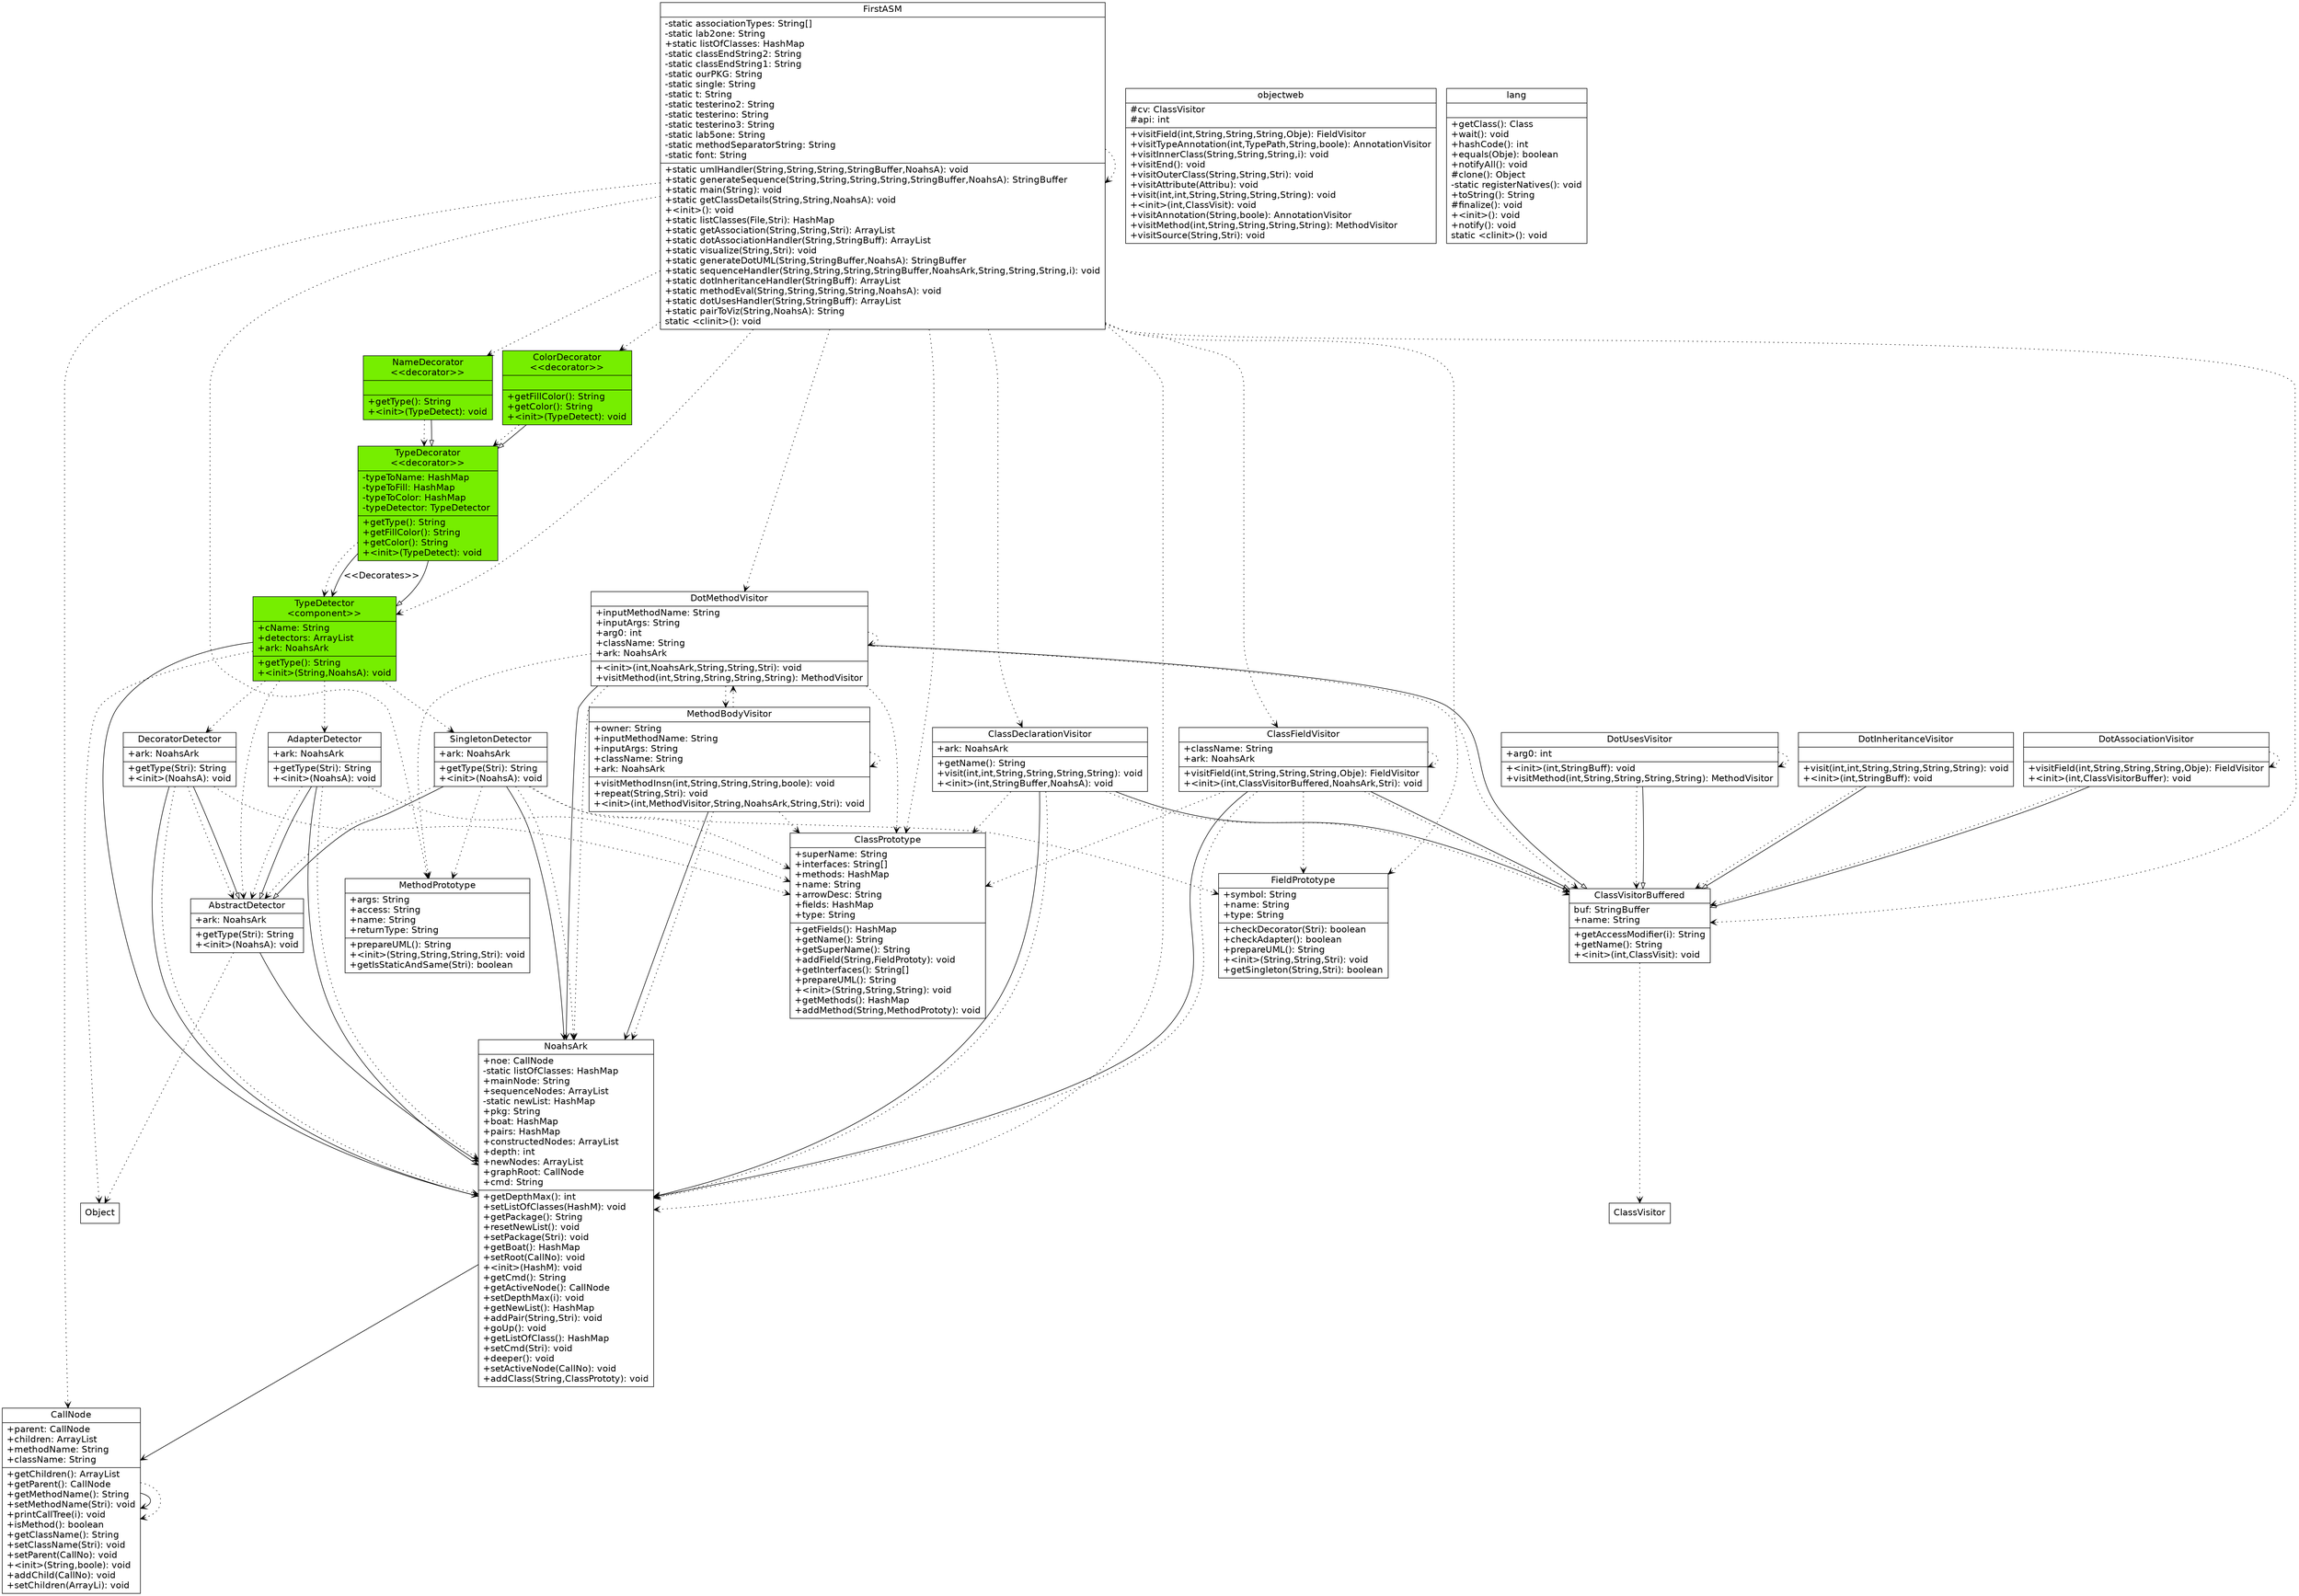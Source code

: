 digraph G{
	fontname = "Bitstream Vera Sans"
	fontsize = 16

node [
	fontname = "Bitstream Vera Sans"
	fontsize = 16

 shape = "record"
]
edge [
	fontname = "Bitstream Vera Sans"
	fontsize = 16
]
DecoratorDetector [ 
center=true
    label="{DecoratorDetector|+ark: NoahsArk \l | +getType(Stri): String\l+\<init\>(NoahsA): void\l}"color = black
style = filled 
 fillcolor = white
]
AbstractDetector [ 
center=true
    label="{AbstractDetector|+ark: NoahsArk \l | +getType(Stri): String\l+\<init\>(NoahsA): void\l}"color = black
style = filled 
 fillcolor = white
]
objectweb [ 
center=true
    label="{objectweb|#cv: ClassVisitor \l#api: int \l | +visitField(int,String,String,String,Obje): FieldVisitor\l+visitTypeAnnotation(int,TypePath,String,boole): AnnotationVisitor\l+visitInnerClass(String,String,String,i): void\l+visitEnd(): void\l+visitOuterClass(String,String,Stri): void\l+visitAttribute(Attribu): void\l+visit(int,int,String,String,String,String): void\l+\<init\>(int,ClassVisit): void\l+visitAnnotation(String,boole): AnnotationVisitor\l+visitMethod(int,String,String,String,String): MethodVisitor\l+visitSource(String,Stri): void\l}"color = black
style = filled 
 fillcolor = white
]
MethodPrototype [ 
center=true
    label="{MethodPrototype|+args: String \l+access: String \l+name: String \l+returnType: String \l | +prepareUML(): String\l+\<init\>(String,String,String,Stri): void\l+getIsStaticAndSame(Stri): boolean\l}"color = black
style = filled 
 fillcolor = white
]
ClassVisitorBuffered [ 
center=true
    label="{ClassVisitorBuffered|buf: StringBuffer \l+name: String \l | +getAccessModifier(i): String\l+getName(): String\l+\<init\>(int,ClassVisit): void\l}"color = black
style = filled 
 fillcolor = white
]
DotMethodVisitor [ 
center=true
    label="{DotMethodVisitor|+inputMethodName: String \l+inputArgs: String \l+arg0: int \l+className: String \l+ark: NoahsArk \l | +\<init\>(int,NoahsArk,String,String,Stri): void\l+visitMethod(int,String,String,String,String): MethodVisitor\l}"color = black
style = filled 
 fillcolor = white
]
TypeDecorator [ 
center=true
    label="{TypeDecorator\n\<\<decorator\>\>|-typeToName: HashMap \l-typeToFill: HashMap \l-typeToColor: HashMap \l-typeDetector: TypeDetector \l | +getType(): String\l+getFillColor(): String\l+getColor(): String\l+\<init\>(TypeDetect): void\l}"color = null
style = filled 
 fillcolor = chartreuse2
]
MethodBodyVisitor [ 
center=true
    label="{MethodBodyVisitor|+owner: String \l+inputMethodName: String \l+inputArgs: String \l+className: String \l+ark: NoahsArk \l | +visitMethodInsn(int,String,String,String,boole): void\l+repeat(String,Stri): void\l+\<init\>(int,MethodVisitor,String,NoahsArk,String,Stri): void\l}"color = black
style = filled 
 fillcolor = white
]
NoahsArk [ 
center=true
    label="{NoahsArk|+noe: CallNode \l-static listOfClasses: HashMap \l+mainNode: String \l+sequenceNodes: ArrayList \l-static newList: HashMap \l+pkg: String \l+boat: HashMap \l+pairs: HashMap \l+constructedNodes: ArrayList \l+depth: int \l+newNodes: ArrayList \l+graphRoot: CallNode \l+cmd: String \l | +getDepthMax(): int\l+setListOfClasses(HashM): void\l+getPackage(): String\l+resetNewList(): void\l+setPackage(Stri): void\l+getBoat(): HashMap\l+setRoot(CallNo): void\l+\<init\>(HashM): void\l+getCmd(): String\l+getActiveNode(): CallNode\l+setDepthMax(i): void\l+getNewList(): HashMap\l+addPair(String,Stri): void\l+goUp(): void\l+getListOfClass(): HashMap\l+setCmd(Stri): void\l+deeper(): void\l+setActiveNode(CallNo): void\l+addClass(String,ClassPrototy): void\l}"color = black
style = filled 
 fillcolor = white
]
ClassDeclarationVisitor [ 
center=true
    label="{ClassDeclarationVisitor|+ark: NoahsArk \l | +getName(): String\l+visit(int,int,String,String,String,String): void\l+\<init\>(int,StringBuffer,NoahsA): void\l}"color = black
style = filled 
 fillcolor = white
]
SingletonDetector [ 
center=true
    label="{SingletonDetector|+ark: NoahsArk \l | +getType(Stri): String\l+\<init\>(NoahsA): void\l}"color = black
style = filled 
 fillcolor = white
]
CallNode [ 
center=true
    label="{CallNode|+parent: CallNode \l+children: ArrayList \l+methodName: String \l+className: String \l | +getChildren(): ArrayList\l+getParent(): CallNode\l+getMethodName(): String\l+setMethodName(Stri): void\l+printCallTree(i): void\l+isMethod(): boolean\l+getClassName(): String\l+setClassName(Stri): void\l+setParent(CallNo): void\l+\<init\>(String,boole): void\l+addChild(CallNo): void\l+setChildren(ArrayLi): void\l}"color = black
style = filled 
 fillcolor = white
]
FieldPrototype [ 
center=true
    label="{FieldPrototype|+symbol: String \l+name: String \l+type: String \l | +checkDecorator(Stri): boolean\l+checkAdapter(): boolean\l+prepareUML(): String\l+\<init\>(String,String,Stri): void\l+getSingleton(String,Stri): boolean\l}"color = black
style = filled 
 fillcolor = white
]
ColorDecorator [ 
center=true
    label="{ColorDecorator\n\<\<decorator\>\>| | +getFillColor(): String\l+getColor(): String\l+\<init\>(TypeDetect): void\l}"color = null
style = filled 
 fillcolor = chartreuse2
]
DotUsesVisitor [ 
center=true
    label="{DotUsesVisitor|+arg0: int \l | +\<init\>(int,StringBuff): void\l+visitMethod(int,String,String,String,String): MethodVisitor\l}"color = black
style = filled 
 fillcolor = white
]
NameDecorator [ 
center=true
    label="{NameDecorator\n\<\<decorator\>\>| | +getType(): String\l+\<init\>(TypeDetect): void\l}"color = null
style = filled 
 fillcolor = chartreuse2
]
ClassFieldVisitor [ 
center=true
    label="{ClassFieldVisitor|+className: String \l+ark: NoahsArk \l | +visitField(int,String,String,String,Obje): FieldVisitor\l+\<init\>(int,ClassVisitorBuffered,NoahsArk,Stri): void\l}"color = black
style = filled 
 fillcolor = white
]
AdapterDetector [ 
center=true
    label="{AdapterDetector|+ark: NoahsArk \l | +getType(Stri): String\l+\<init\>(NoahsA): void\l}"color = black
style = filled 
 fillcolor = white
]
ClassPrototype [ 
center=true
    label="{ClassPrototype|+superName: String \l+interfaces: String[] \l+methods: HashMap \l+name: String \l+arrowDesc: String \l+fields: HashMap \l+type: String \l | +getFields(): HashMap\l+getName(): String\l+getSuperName(): String\l+addField(String,FieldPrototy): void\l+getInterfaces(): String[]\l+prepareUML(): String\l+\<init\>(String,String,String): void\l+getMethods(): HashMap\l+addMethod(String,MethodPrototy): void\l}"color = black
style = filled 
 fillcolor = white
]
DotInheritanceVisitor [ 
center=true
    label="{DotInheritanceVisitor| | +visit(int,int,String,String,String,String): void\l+\<init\>(int,StringBuff): void\l}"color = black
style = filled 
 fillcolor = white
]
FirstASM [ 
center=true
    label="{FirstASM|-static associationTypes: String[] \l-static lab2one: String \l+static listOfClasses: HashMap \l-static classEndString2: String \l-static classEndString1: String \l-static ourPKG: String \l-static single: String \l-static t: String \l-static testerino2: String \l-static testerino: String \l-static testerino3: String \l-static lab5one: String \l-static methodSeparatorString: String \l-static font: String \l | +static umlHandler(String,String,String,StringBuffer,NoahsA): void\l+static generateSequence(String,String,String,String,StringBuffer,NoahsA): StringBuffer\l+static main(String): void\l+static getClassDetails(String,String,NoahsA): void\l+\<init\>(): void\l+static listClasses(File,Stri): HashMap\l+static getAssociation(String,String,Stri): ArrayList\l+static dotAssociationHandler(String,StringBuff): ArrayList\l+static visualize(String,Stri): void\l+static generateDotUML(String,StringBuffer,NoahsA): StringBuffer\l+static sequenceHandler(String,String,String,StringBuffer,NoahsArk,String,String,String,i): void\l+static dotInheritanceHandler(StringBuff): ArrayList\l+static methodEval(String,String,String,String,NoahsA): void\l+static dotUsesHandler(String,StringBuff): ArrayList\l+static pairToViz(String,NoahsA): String\lstatic \<clinit\>(): void\l}"color = black
style = filled 
 fillcolor = white
]
DotAssociationVisitor [ 
center=true
    label="{DotAssociationVisitor| | +visitField(int,String,String,String,Obje): FieldVisitor\l+\<init\>(int,ClassVisitorBuffer): void\l}"color = black
style = filled 
 fillcolor = white
]
TypeDetector [ 
center=true
    label="{TypeDetector\n\<\component\>\>|+cName: String \l+detectors: ArrayList \l+ark: NoahsArk \l | +getType(): String\l+\<init\>(String,NoahsA): void\l}"color = null
style = filled 
 fillcolor = chartreuse2
]
lang [ 
center=true
    label="{lang| | +getClass(): Class\l+wait(): void\l+hashCode(): int\l+equals(Obje): boolean\l+notifyAll(): void\l#clone(): Object\l-static registerNatives(): void\l+toString(): String\l#finalize(): void\l+\<init\>(): void\l+notify(): void\lstatic \<clinit\>(): void\l}"color = black
style = filled 
 fillcolor = white
]
DecoratorDetector -> ClassPrototype[arrowhead = vee, style = dotted]
DecoratorDetector -> NoahsArk[arrowhead = veenull]
DecoratorDetector -> AbstractDetector[arrowhead = vee, style = dotted]
DecoratorDetector -> AbstractDetector [arrowhead = onormal]
DecoratorDetector -> NoahsArk[arrowhead = vee, style = dotted]
AbstractDetector -> NoahsArk[arrowhead = veenull]
AbstractDetector -> Object[arrowhead = vee, style = dotted]
DotMethodVisitor -> ClassPrototype[arrowhead = vee, style = dotted]
DotMethodVisitor -> NoahsArk[arrowhead = veenull]
DotMethodVisitor -> ClassVisitorBuffered[arrowhead = vee, style = dotted]
DotMethodVisitor -> DotMethodVisitor[arrowhead = vee, style = dotted]
DotMethodVisitor -> MethodBodyVisitor[arrowhead = vee, style = dotted]
DotMethodVisitor -> MethodPrototype[arrowhead = vee, style = dotted]
DotMethodVisitor -> ClassVisitorBuffered [arrowhead = onormal]
DotMethodVisitor -> NoahsArk[arrowhead = vee, style = dotted]
ClassVisitorBuffered -> ClassVisitor[arrowhead = vee, style = dotted]
TypeDecorator -> TypeDetector[arrowhead = vee, style = dotted]
TypeDecorator -> TypeDetector[arrowhead = vee,label="\<\<Decorates\>\>"]
TypeDecorator -> TypeDetector [arrowhead = onormal]
MethodBodyVisitor -> ClassPrototype[arrowhead = vee, style = dotted]
MethodBodyVisitor -> NoahsArk[arrowhead = veenull]
MethodBodyVisitor -> DotMethodVisitor[arrowhead = vee, style = dotted]
MethodBodyVisitor -> MethodBodyVisitor[arrowhead = vee, style = dotted]
MethodBodyVisitor -> NoahsArk[arrowhead = vee, style = dotted]
NoahsArk -> CallNode[arrowhead = veenull]
ClassDeclarationVisitor -> ClassPrototype[arrowhead = vee, style = dotted]
ClassDeclarationVisitor -> NoahsArk[arrowhead = veenull]
ClassDeclarationVisitor -> ClassVisitorBuffered[arrowhead = vee, style = dotted]
ClassDeclarationVisitor -> ClassVisitorBuffered [arrowhead = onormal]
ClassDeclarationVisitor -> NoahsArk[arrowhead = vee, style = dotted]
SingletonDetector -> ClassPrototype[arrowhead = vee, style = dotted]
SingletonDetector -> NoahsArk[arrowhead = veenull]
SingletonDetector -> AbstractDetector[arrowhead = vee, style = dotted]
SingletonDetector -> AbstractDetector [arrowhead = onormal]
SingletonDetector -> MethodPrototype[arrowhead = vee, style = dotted]
SingletonDetector -> NoahsArk[arrowhead = vee, style = dotted]
SingletonDetector -> FieldPrototype[arrowhead = vee, style = dotted]
CallNode -> CallNode[arrowhead = veenull]
CallNode -> CallNode[arrowhead = vee, style = dotted]
ColorDecorator -> TypeDecorator[arrowhead = vee, style = dotted]
ColorDecorator -> TypeDecorator [arrowhead = onormal]
DotUsesVisitor -> ClassVisitorBuffered[arrowhead = vee, style = dotted]
DotUsesVisitor -> DotUsesVisitor[arrowhead = vee, style = dotted]
DotUsesVisitor -> ClassVisitorBuffered [arrowhead = onormal]
NameDecorator -> TypeDecorator[arrowhead = vee, style = dotted]
NameDecorator -> TypeDecorator [arrowhead = onormal]
ClassFieldVisitor -> ClassPrototype[arrowhead = vee, style = dotted]
ClassFieldVisitor -> NoahsArk[arrowhead = veenull]
ClassFieldVisitor -> ClassFieldVisitor[arrowhead = vee, style = dotted]
ClassFieldVisitor -> ClassVisitorBuffered[arrowhead = vee, style = dotted]
ClassFieldVisitor -> ClassVisitorBuffered [arrowhead = onormal]
ClassFieldVisitor -> NoahsArk[arrowhead = vee, style = dotted]
ClassFieldVisitor -> FieldPrototype[arrowhead = vee, style = dotted]
AdapterDetector -> ClassPrototype[arrowhead = vee, style = dotted]
AdapterDetector -> NoahsArk[arrowhead = veenull]
AdapterDetector -> AbstractDetector[arrowhead = vee, style = dotted]
AdapterDetector -> AbstractDetector [arrowhead = onormal]
AdapterDetector -> NoahsArk[arrowhead = vee, style = dotted]
DotInheritanceVisitor -> ClassVisitorBuffered[arrowhead = vee, style = dotted]
DotInheritanceVisitor -> ClassVisitorBuffered [arrowhead = onormal]
FirstASM -> FirstASM[arrowhead = vee, style = dotted]
FirstASM -> TypeDetector[arrowhead = vee, style = dotted]
FirstASM -> ClassFieldVisitor[arrowhead = vee, style = dotted]
FirstASM -> ClassVisitorBuffered[arrowhead = vee, style = dotted]
FirstASM -> CallNode[arrowhead = vee, style = dotted]
FirstASM -> MethodPrototype[arrowhead = vee, style = dotted]
FirstASM -> NoahsArk[arrowhead = vee, style = dotted]
FirstASM -> ColorDecorator[arrowhead = vee, style = dotted]
FirstASM -> FieldPrototype[arrowhead = vee, style = dotted]
FirstASM -> ClassPrototype[arrowhead = vee, style = dotted]
FirstASM -> DotMethodVisitor[arrowhead = vee, style = dotted]
FirstASM -> ClassDeclarationVisitor[arrowhead = vee, style = dotted]
FirstASM -> NameDecorator[arrowhead = vee, style = dotted]
DotAssociationVisitor -> ClassVisitorBuffered[arrowhead = vee, style = dotted]
DotAssociationVisitor -> DotAssociationVisitor[arrowhead = vee, style = dotted]
DotAssociationVisitor -> ClassVisitorBuffered [arrowhead = onormal]
TypeDetector -> NoahsArk[arrowhead = veenull]
TypeDetector -> SingletonDetector[arrowhead = vee, style = dotted]
TypeDetector -> AdapterDetector[arrowhead = vee, style = dotted]
TypeDetector -> AbstractDetector[arrowhead = vee, style = dotted]
TypeDetector -> DecoratorDetector[arrowhead = vee, style = dotted]
TypeDetector -> Object[arrowhead = vee, style = dotted]


}